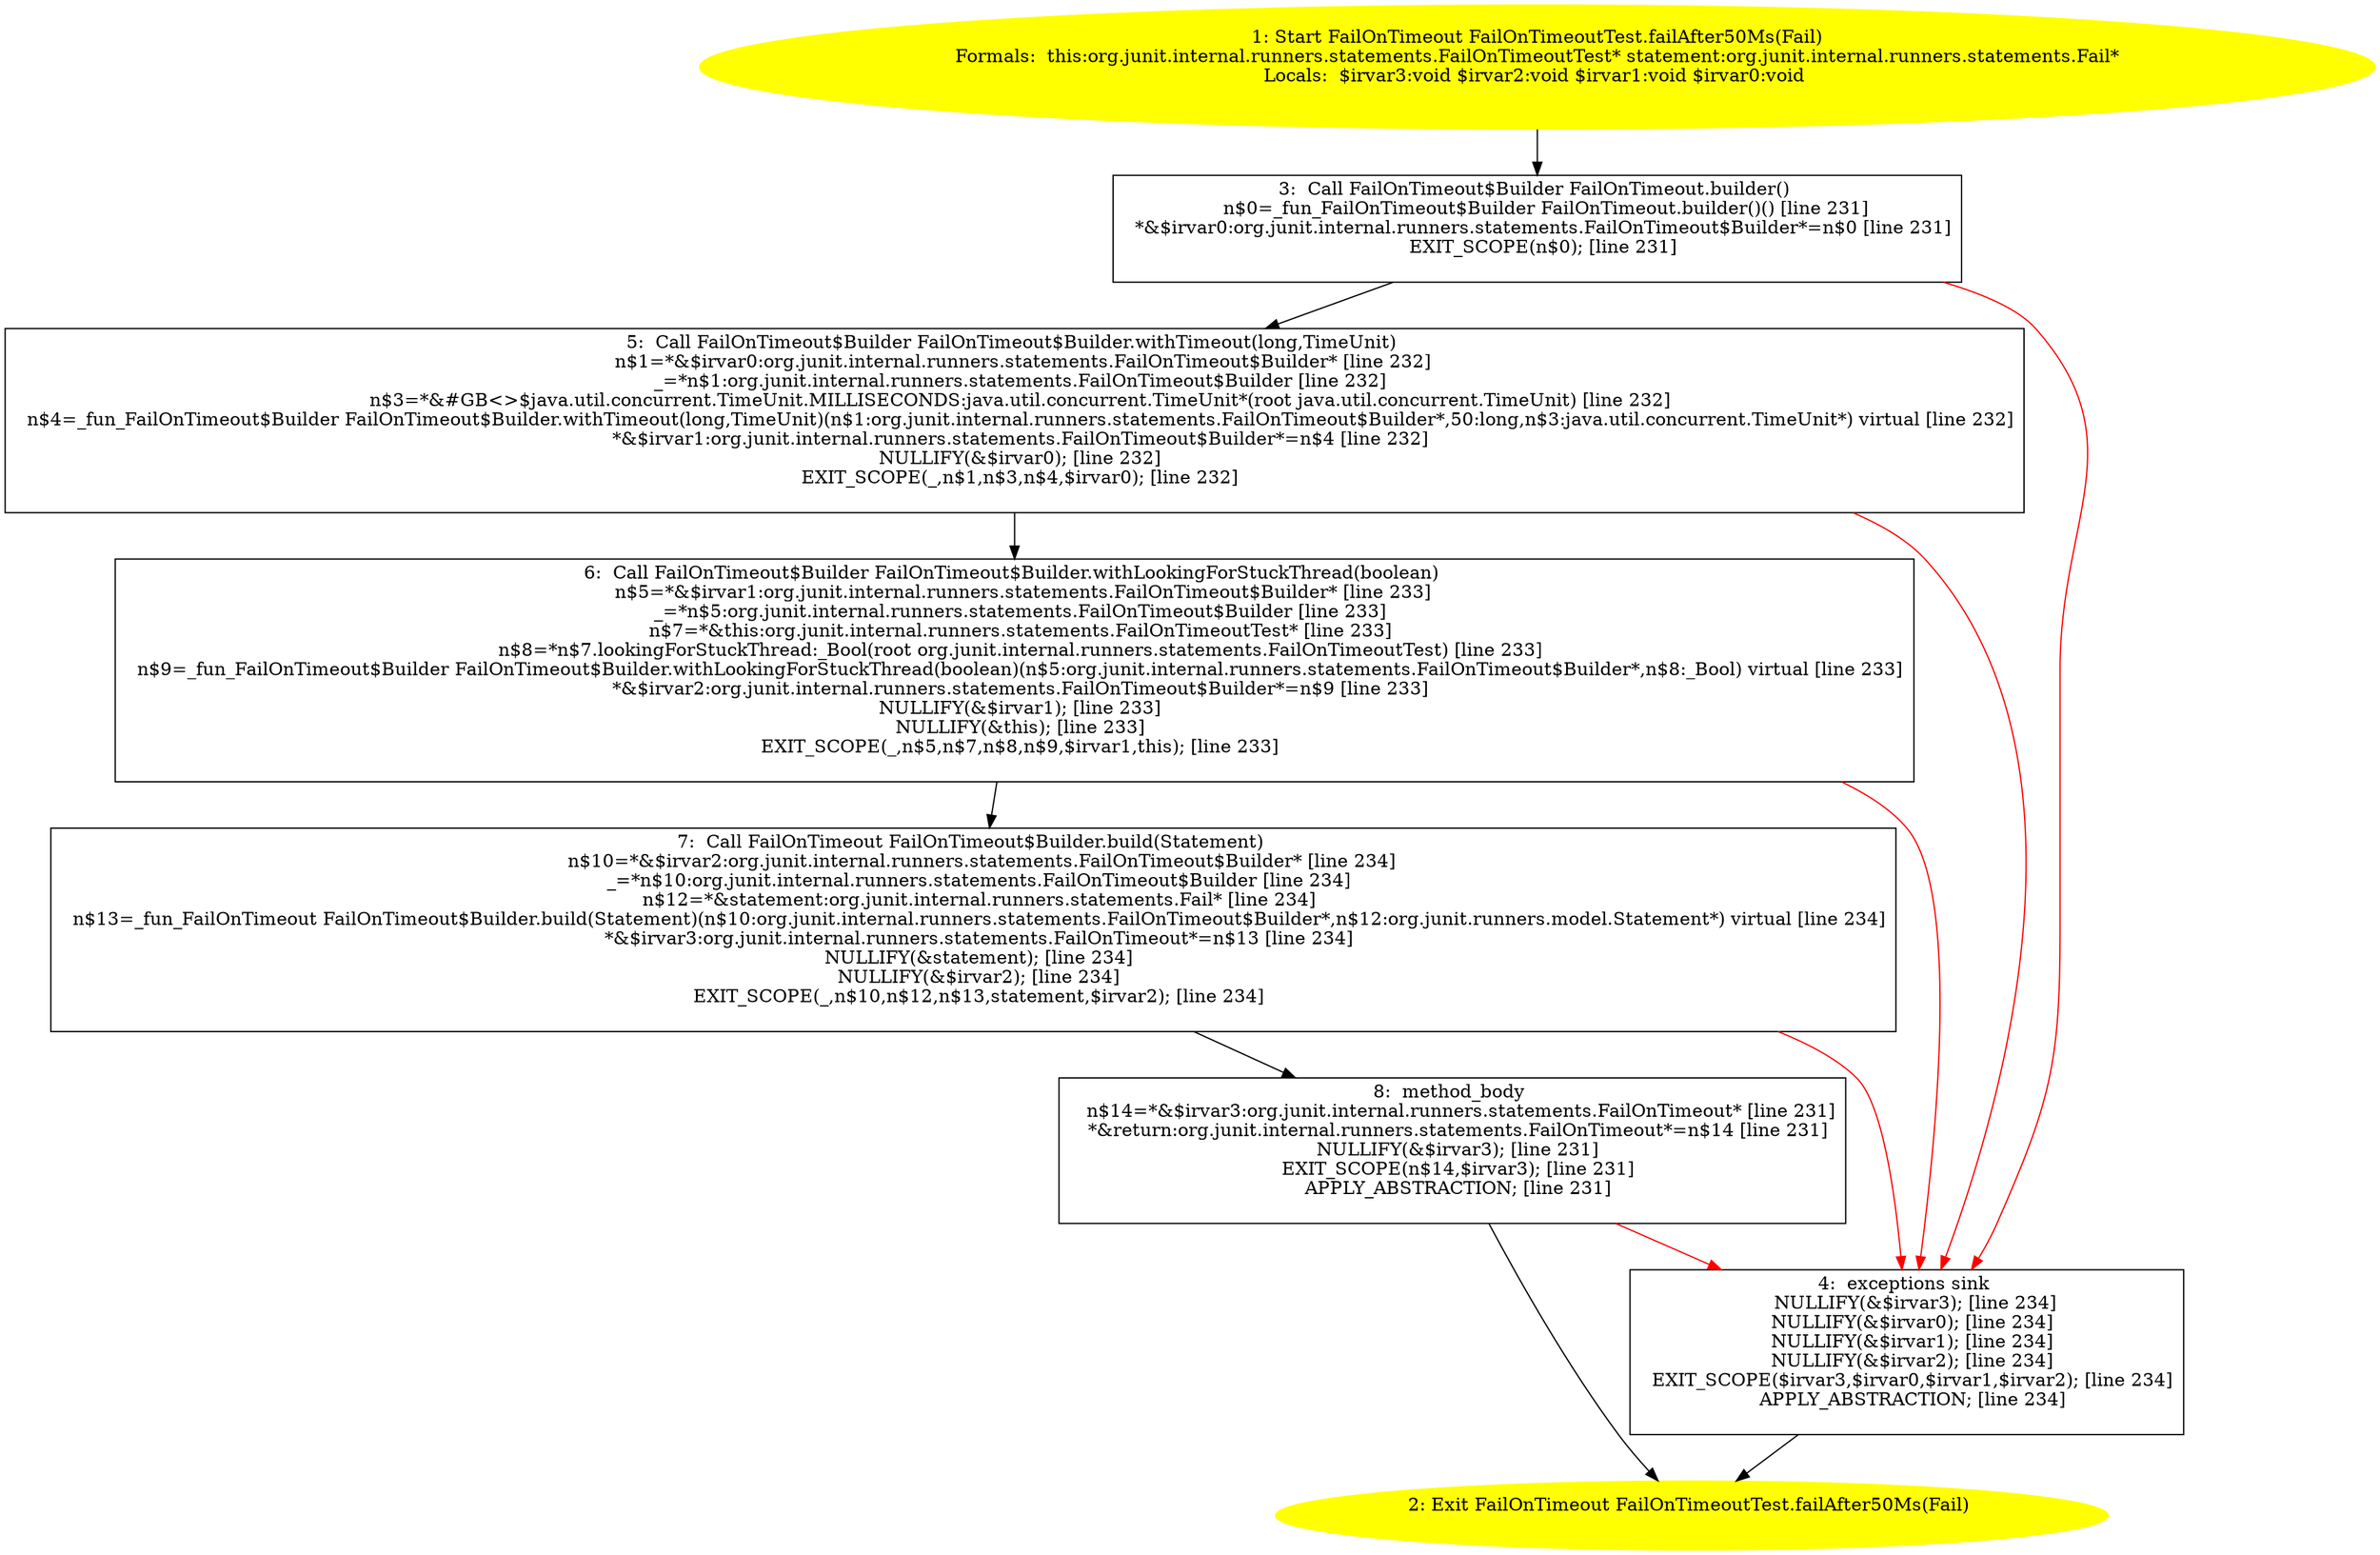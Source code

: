 /* @generated */
digraph cfg {
"org.junit.internal.runners.statements.FailOnTimeoutTest.failAfter50Ms(org.junit.internal.runners.sta.831bc8c0da2d4ba174f67a6e04ccedb0_1" [label="1: Start FailOnTimeout FailOnTimeoutTest.failAfter50Ms(Fail)\nFormals:  this:org.junit.internal.runners.statements.FailOnTimeoutTest* statement:org.junit.internal.runners.statements.Fail*\nLocals:  $irvar3:void $irvar2:void $irvar1:void $irvar0:void \n  " color=yellow style=filled]
	

	 "org.junit.internal.runners.statements.FailOnTimeoutTest.failAfter50Ms(org.junit.internal.runners.sta.831bc8c0da2d4ba174f67a6e04ccedb0_1" -> "org.junit.internal.runners.statements.FailOnTimeoutTest.failAfter50Ms(org.junit.internal.runners.sta.831bc8c0da2d4ba174f67a6e04ccedb0_3" ;
"org.junit.internal.runners.statements.FailOnTimeoutTest.failAfter50Ms(org.junit.internal.runners.sta.831bc8c0da2d4ba174f67a6e04ccedb0_2" [label="2: Exit FailOnTimeout FailOnTimeoutTest.failAfter50Ms(Fail) \n  " color=yellow style=filled]
	

"org.junit.internal.runners.statements.FailOnTimeoutTest.failAfter50Ms(org.junit.internal.runners.sta.831bc8c0da2d4ba174f67a6e04ccedb0_3" [label="3:  Call FailOnTimeout$Builder FailOnTimeout.builder() \n   n$0=_fun_FailOnTimeout$Builder FailOnTimeout.builder()() [line 231]\n  *&$irvar0:org.junit.internal.runners.statements.FailOnTimeout$Builder*=n$0 [line 231]\n  EXIT_SCOPE(n$0); [line 231]\n " shape="box"]
	

	 "org.junit.internal.runners.statements.FailOnTimeoutTest.failAfter50Ms(org.junit.internal.runners.sta.831bc8c0da2d4ba174f67a6e04ccedb0_3" -> "org.junit.internal.runners.statements.FailOnTimeoutTest.failAfter50Ms(org.junit.internal.runners.sta.831bc8c0da2d4ba174f67a6e04ccedb0_5" ;
	 "org.junit.internal.runners.statements.FailOnTimeoutTest.failAfter50Ms(org.junit.internal.runners.sta.831bc8c0da2d4ba174f67a6e04ccedb0_3" -> "org.junit.internal.runners.statements.FailOnTimeoutTest.failAfter50Ms(org.junit.internal.runners.sta.831bc8c0da2d4ba174f67a6e04ccedb0_4" [color="red" ];
"org.junit.internal.runners.statements.FailOnTimeoutTest.failAfter50Ms(org.junit.internal.runners.sta.831bc8c0da2d4ba174f67a6e04ccedb0_4" [label="4:  exceptions sink \n   NULLIFY(&$irvar3); [line 234]\n  NULLIFY(&$irvar0); [line 234]\n  NULLIFY(&$irvar1); [line 234]\n  NULLIFY(&$irvar2); [line 234]\n  EXIT_SCOPE($irvar3,$irvar0,$irvar1,$irvar2); [line 234]\n  APPLY_ABSTRACTION; [line 234]\n " shape="box"]
	

	 "org.junit.internal.runners.statements.FailOnTimeoutTest.failAfter50Ms(org.junit.internal.runners.sta.831bc8c0da2d4ba174f67a6e04ccedb0_4" -> "org.junit.internal.runners.statements.FailOnTimeoutTest.failAfter50Ms(org.junit.internal.runners.sta.831bc8c0da2d4ba174f67a6e04ccedb0_2" ;
"org.junit.internal.runners.statements.FailOnTimeoutTest.failAfter50Ms(org.junit.internal.runners.sta.831bc8c0da2d4ba174f67a6e04ccedb0_5" [label="5:  Call FailOnTimeout$Builder FailOnTimeout$Builder.withTimeout(long,TimeUnit) \n   n$1=*&$irvar0:org.junit.internal.runners.statements.FailOnTimeout$Builder* [line 232]\n  _=*n$1:org.junit.internal.runners.statements.FailOnTimeout$Builder [line 232]\n  n$3=*&#GB<>$java.util.concurrent.TimeUnit.MILLISECONDS:java.util.concurrent.TimeUnit*(root java.util.concurrent.TimeUnit) [line 232]\n  n$4=_fun_FailOnTimeout$Builder FailOnTimeout$Builder.withTimeout(long,TimeUnit)(n$1:org.junit.internal.runners.statements.FailOnTimeout$Builder*,50:long,n$3:java.util.concurrent.TimeUnit*) virtual [line 232]\n  *&$irvar1:org.junit.internal.runners.statements.FailOnTimeout$Builder*=n$4 [line 232]\n  NULLIFY(&$irvar0); [line 232]\n  EXIT_SCOPE(_,n$1,n$3,n$4,$irvar0); [line 232]\n " shape="box"]
	

	 "org.junit.internal.runners.statements.FailOnTimeoutTest.failAfter50Ms(org.junit.internal.runners.sta.831bc8c0da2d4ba174f67a6e04ccedb0_5" -> "org.junit.internal.runners.statements.FailOnTimeoutTest.failAfter50Ms(org.junit.internal.runners.sta.831bc8c0da2d4ba174f67a6e04ccedb0_6" ;
	 "org.junit.internal.runners.statements.FailOnTimeoutTest.failAfter50Ms(org.junit.internal.runners.sta.831bc8c0da2d4ba174f67a6e04ccedb0_5" -> "org.junit.internal.runners.statements.FailOnTimeoutTest.failAfter50Ms(org.junit.internal.runners.sta.831bc8c0da2d4ba174f67a6e04ccedb0_4" [color="red" ];
"org.junit.internal.runners.statements.FailOnTimeoutTest.failAfter50Ms(org.junit.internal.runners.sta.831bc8c0da2d4ba174f67a6e04ccedb0_6" [label="6:  Call FailOnTimeout$Builder FailOnTimeout$Builder.withLookingForStuckThread(boolean) \n   n$5=*&$irvar1:org.junit.internal.runners.statements.FailOnTimeout$Builder* [line 233]\n  _=*n$5:org.junit.internal.runners.statements.FailOnTimeout$Builder [line 233]\n  n$7=*&this:org.junit.internal.runners.statements.FailOnTimeoutTest* [line 233]\n  n$8=*n$7.lookingForStuckThread:_Bool(root org.junit.internal.runners.statements.FailOnTimeoutTest) [line 233]\n  n$9=_fun_FailOnTimeout$Builder FailOnTimeout$Builder.withLookingForStuckThread(boolean)(n$5:org.junit.internal.runners.statements.FailOnTimeout$Builder*,n$8:_Bool) virtual [line 233]\n  *&$irvar2:org.junit.internal.runners.statements.FailOnTimeout$Builder*=n$9 [line 233]\n  NULLIFY(&$irvar1); [line 233]\n  NULLIFY(&this); [line 233]\n  EXIT_SCOPE(_,n$5,n$7,n$8,n$9,$irvar1,this); [line 233]\n " shape="box"]
	

	 "org.junit.internal.runners.statements.FailOnTimeoutTest.failAfter50Ms(org.junit.internal.runners.sta.831bc8c0da2d4ba174f67a6e04ccedb0_6" -> "org.junit.internal.runners.statements.FailOnTimeoutTest.failAfter50Ms(org.junit.internal.runners.sta.831bc8c0da2d4ba174f67a6e04ccedb0_7" ;
	 "org.junit.internal.runners.statements.FailOnTimeoutTest.failAfter50Ms(org.junit.internal.runners.sta.831bc8c0da2d4ba174f67a6e04ccedb0_6" -> "org.junit.internal.runners.statements.FailOnTimeoutTest.failAfter50Ms(org.junit.internal.runners.sta.831bc8c0da2d4ba174f67a6e04ccedb0_4" [color="red" ];
"org.junit.internal.runners.statements.FailOnTimeoutTest.failAfter50Ms(org.junit.internal.runners.sta.831bc8c0da2d4ba174f67a6e04ccedb0_7" [label="7:  Call FailOnTimeout FailOnTimeout$Builder.build(Statement) \n   n$10=*&$irvar2:org.junit.internal.runners.statements.FailOnTimeout$Builder* [line 234]\n  _=*n$10:org.junit.internal.runners.statements.FailOnTimeout$Builder [line 234]\n  n$12=*&statement:org.junit.internal.runners.statements.Fail* [line 234]\n  n$13=_fun_FailOnTimeout FailOnTimeout$Builder.build(Statement)(n$10:org.junit.internal.runners.statements.FailOnTimeout$Builder*,n$12:org.junit.runners.model.Statement*) virtual [line 234]\n  *&$irvar3:org.junit.internal.runners.statements.FailOnTimeout*=n$13 [line 234]\n  NULLIFY(&statement); [line 234]\n  NULLIFY(&$irvar2); [line 234]\n  EXIT_SCOPE(_,n$10,n$12,n$13,statement,$irvar2); [line 234]\n " shape="box"]
	

	 "org.junit.internal.runners.statements.FailOnTimeoutTest.failAfter50Ms(org.junit.internal.runners.sta.831bc8c0da2d4ba174f67a6e04ccedb0_7" -> "org.junit.internal.runners.statements.FailOnTimeoutTest.failAfter50Ms(org.junit.internal.runners.sta.831bc8c0da2d4ba174f67a6e04ccedb0_8" ;
	 "org.junit.internal.runners.statements.FailOnTimeoutTest.failAfter50Ms(org.junit.internal.runners.sta.831bc8c0da2d4ba174f67a6e04ccedb0_7" -> "org.junit.internal.runners.statements.FailOnTimeoutTest.failAfter50Ms(org.junit.internal.runners.sta.831bc8c0da2d4ba174f67a6e04ccedb0_4" [color="red" ];
"org.junit.internal.runners.statements.FailOnTimeoutTest.failAfter50Ms(org.junit.internal.runners.sta.831bc8c0da2d4ba174f67a6e04ccedb0_8" [label="8:  method_body \n   n$14=*&$irvar3:org.junit.internal.runners.statements.FailOnTimeout* [line 231]\n  *&return:org.junit.internal.runners.statements.FailOnTimeout*=n$14 [line 231]\n  NULLIFY(&$irvar3); [line 231]\n  EXIT_SCOPE(n$14,$irvar3); [line 231]\n  APPLY_ABSTRACTION; [line 231]\n " shape="box"]
	

	 "org.junit.internal.runners.statements.FailOnTimeoutTest.failAfter50Ms(org.junit.internal.runners.sta.831bc8c0da2d4ba174f67a6e04ccedb0_8" -> "org.junit.internal.runners.statements.FailOnTimeoutTest.failAfter50Ms(org.junit.internal.runners.sta.831bc8c0da2d4ba174f67a6e04ccedb0_2" ;
	 "org.junit.internal.runners.statements.FailOnTimeoutTest.failAfter50Ms(org.junit.internal.runners.sta.831bc8c0da2d4ba174f67a6e04ccedb0_8" -> "org.junit.internal.runners.statements.FailOnTimeoutTest.failAfter50Ms(org.junit.internal.runners.sta.831bc8c0da2d4ba174f67a6e04ccedb0_4" [color="red" ];
}
